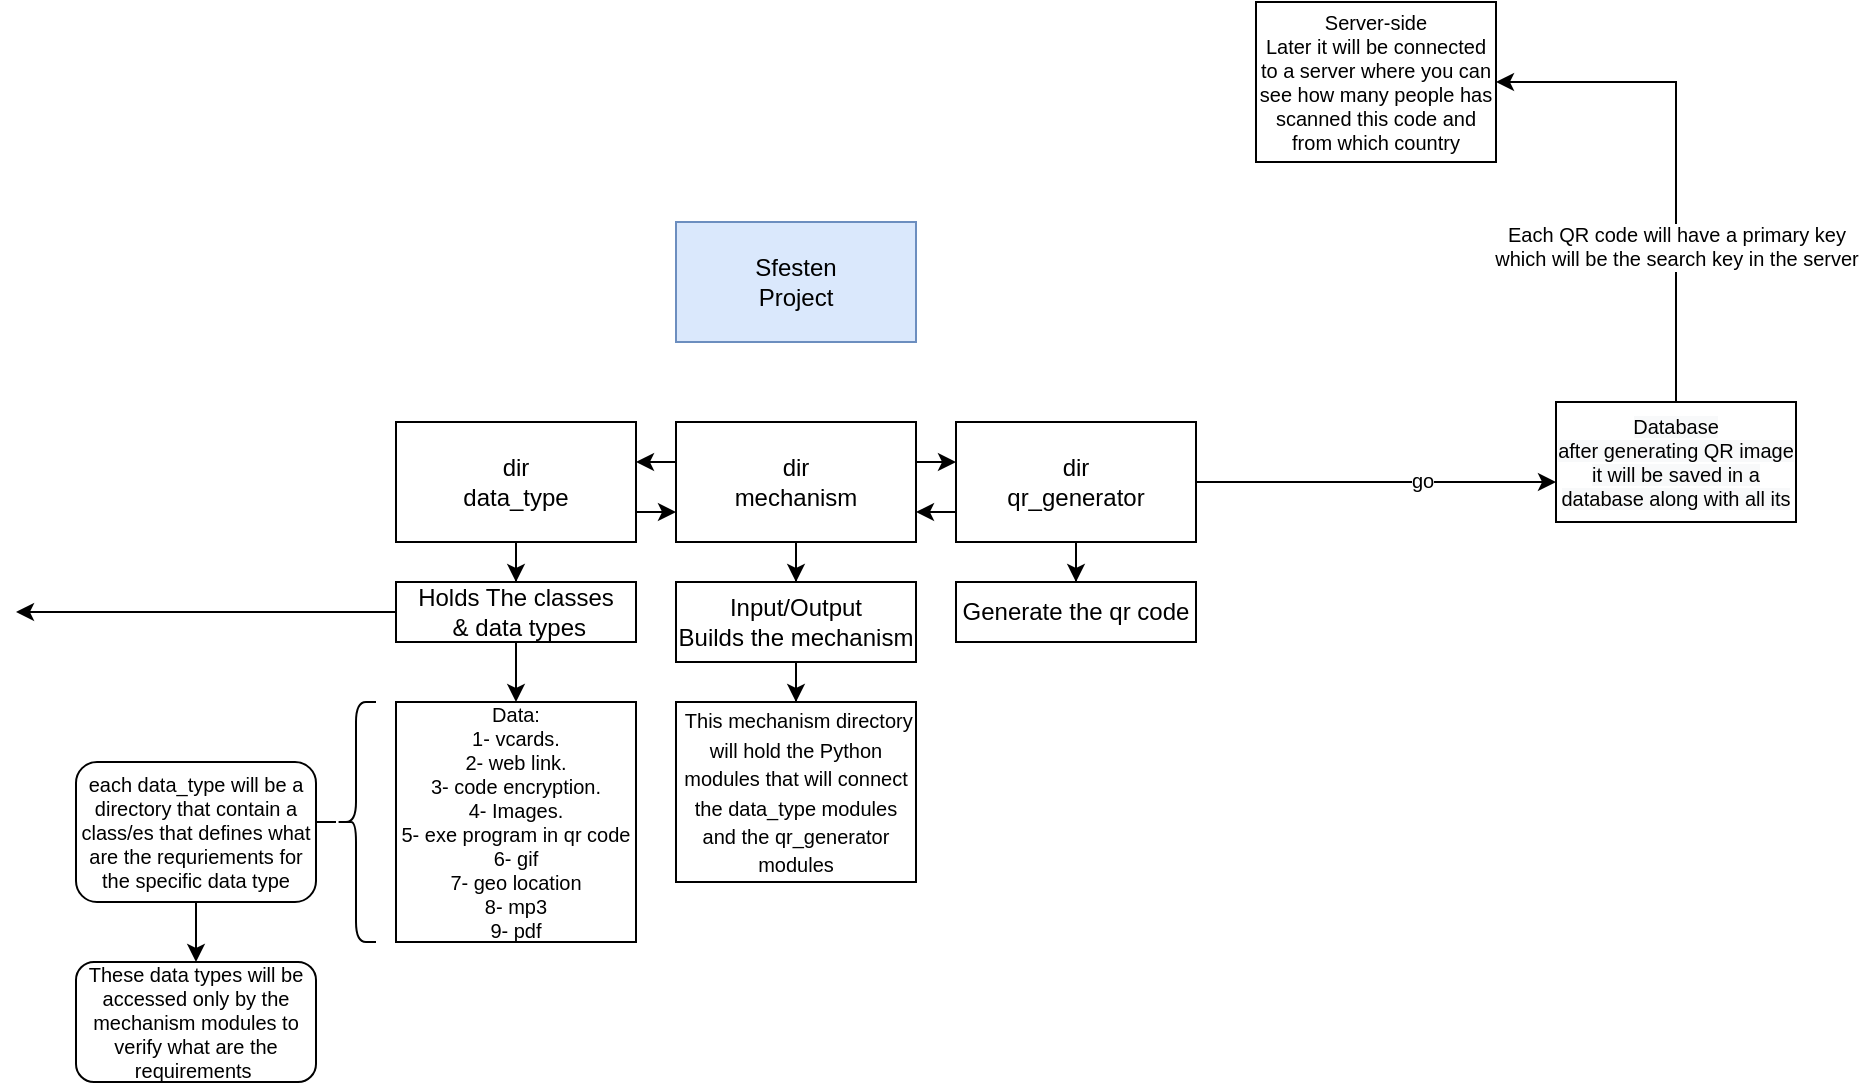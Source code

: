 <mxfile version="17.4.6" type="github">
  <diagram id="CWCnjIURfsmGZbseFLYr" name="Page-1">
    <mxGraphModel dx="1652" dy="1538" grid="1" gridSize="10" guides="1" tooltips="1" connect="1" arrows="1" fold="1" page="1" pageScale="1" pageWidth="850" pageHeight="1100" math="0" shadow="0">
      <root>
        <mxCell id="0" />
        <mxCell id="1" parent="0" />
        <mxCell id="jH8EIa96JGf7REQoZhj5-1" value="Sfesten&lt;br&gt;Project" style="rounded=0;whiteSpace=wrap;html=1;fillColor=#dae8fc;strokeColor=#6c8ebf;" parent="1" vertex="1">
          <mxGeometry x="280" y="40" width="120" height="60" as="geometry" />
        </mxCell>
        <mxCell id="jH8EIa96JGf7REQoZhj5-9" style="edgeStyle=orthogonalEdgeStyle;rounded=0;orthogonalLoop=1;jettySize=auto;html=1;exitX=1;exitY=0.75;exitDx=0;exitDy=0;entryX=0;entryY=0.75;entryDx=0;entryDy=0;" parent="1" source="jH8EIa96JGf7REQoZhj5-3" target="jH8EIa96JGf7REQoZhj5-4" edge="1">
          <mxGeometry relative="1" as="geometry" />
        </mxCell>
        <mxCell id="jH8EIa96JGf7REQoZhj5-12" style="edgeStyle=orthogonalEdgeStyle;rounded=0;orthogonalLoop=1;jettySize=auto;html=1;entryX=0.5;entryY=0;entryDx=0;entryDy=0;" parent="1" source="jH8EIa96JGf7REQoZhj5-3" target="jH8EIa96JGf7REQoZhj5-11" edge="1">
          <mxGeometry relative="1" as="geometry" />
        </mxCell>
        <mxCell id="jH8EIa96JGf7REQoZhj5-3" value="dir&lt;br&gt;data_type" style="rounded=0;whiteSpace=wrap;html=1;" parent="1" vertex="1">
          <mxGeometry x="140" y="140" width="120" height="60" as="geometry" />
        </mxCell>
        <mxCell id="jH8EIa96JGf7REQoZhj5-6" value="" style="edgeStyle=orthogonalEdgeStyle;rounded=0;orthogonalLoop=1;jettySize=auto;html=1;" parent="1" source="jH8EIa96JGf7REQoZhj5-4" target="jH8EIa96JGf7REQoZhj5-3" edge="1">
          <mxGeometry relative="1" as="geometry">
            <Array as="points">
              <mxPoint x="270" y="160" />
              <mxPoint x="270" y="160" />
            </Array>
          </mxGeometry>
        </mxCell>
        <mxCell id="jH8EIa96JGf7REQoZhj5-7" value="" style="edgeStyle=orthogonalEdgeStyle;rounded=0;orthogonalLoop=1;jettySize=auto;html=1;" parent="1" source="jH8EIa96JGf7REQoZhj5-4" target="jH8EIa96JGf7REQoZhj5-5" edge="1">
          <mxGeometry relative="1" as="geometry">
            <Array as="points">
              <mxPoint x="410" y="160" />
              <mxPoint x="410" y="160" />
            </Array>
          </mxGeometry>
        </mxCell>
        <mxCell id="jH8EIa96JGf7REQoZhj5-16" value="" style="edgeStyle=orthogonalEdgeStyle;rounded=0;orthogonalLoop=1;jettySize=auto;html=1;" parent="1" source="jH8EIa96JGf7REQoZhj5-4" target="jH8EIa96JGf7REQoZhj5-15" edge="1">
          <mxGeometry relative="1" as="geometry" />
        </mxCell>
        <mxCell id="jH8EIa96JGf7REQoZhj5-4" value="dir&lt;br&gt;mechanism" style="rounded=0;whiteSpace=wrap;html=1;" parent="1" vertex="1">
          <mxGeometry x="280" y="140" width="120" height="60" as="geometry" />
        </mxCell>
        <mxCell id="jH8EIa96JGf7REQoZhj5-8" style="edgeStyle=orthogonalEdgeStyle;rounded=0;orthogonalLoop=1;jettySize=auto;html=1;exitX=0;exitY=0.75;exitDx=0;exitDy=0;entryX=1;entryY=0.75;entryDx=0;entryDy=0;" parent="1" source="jH8EIa96JGf7REQoZhj5-5" target="jH8EIa96JGf7REQoZhj5-4" edge="1">
          <mxGeometry relative="1" as="geometry" />
        </mxCell>
        <mxCell id="jH8EIa96JGf7REQoZhj5-14" value="" style="edgeStyle=orthogonalEdgeStyle;rounded=0;orthogonalLoop=1;jettySize=auto;html=1;" parent="1" source="jH8EIa96JGf7REQoZhj5-5" target="jH8EIa96JGf7REQoZhj5-13" edge="1">
          <mxGeometry relative="1" as="geometry" />
        </mxCell>
        <mxCell id="mbIorze7_O7tJuvx43zC-6" value="" style="edgeStyle=orthogonalEdgeStyle;rounded=0;orthogonalLoop=1;jettySize=auto;html=1;fontSize=10;" edge="1" parent="1" source="jH8EIa96JGf7REQoZhj5-5">
          <mxGeometry relative="1" as="geometry">
            <mxPoint x="720" y="170" as="targetPoint" />
            <Array as="points">
              <mxPoint x="680" y="170" />
              <mxPoint x="680" y="170" />
            </Array>
          </mxGeometry>
        </mxCell>
        <mxCell id="mbIorze7_O7tJuvx43zC-7" value="go" style="edgeLabel;html=1;align=center;verticalAlign=middle;resizable=0;points=[];fontSize=10;" vertex="1" connectable="0" parent="mbIorze7_O7tJuvx43zC-6">
          <mxGeometry x="0.248" y="1" relative="1" as="geometry">
            <mxPoint as="offset" />
          </mxGeometry>
        </mxCell>
        <mxCell id="jH8EIa96JGf7REQoZhj5-5" value="dir&lt;br&gt;qr_generator" style="rounded=0;whiteSpace=wrap;html=1;" parent="1" vertex="1">
          <mxGeometry x="420" y="140" width="120" height="60" as="geometry" />
        </mxCell>
        <mxCell id="jH8EIa96JGf7REQoZhj5-17" style="edgeStyle=orthogonalEdgeStyle;rounded=0;orthogonalLoop=1;jettySize=auto;html=1;exitX=0;exitY=0.5;exitDx=0;exitDy=0;" parent="1" source="jH8EIa96JGf7REQoZhj5-11" edge="1">
          <mxGeometry relative="1" as="geometry">
            <mxPoint x="-50" y="235" as="targetPoint" />
          </mxGeometry>
        </mxCell>
        <mxCell id="mbIorze7_O7tJuvx43zC-12" value="" style="edgeStyle=orthogonalEdgeStyle;rounded=0;orthogonalLoop=1;jettySize=auto;html=1;fontSize=10;" edge="1" parent="1" source="jH8EIa96JGf7REQoZhj5-11" target="mbIorze7_O7tJuvx43zC-11">
          <mxGeometry relative="1" as="geometry" />
        </mxCell>
        <mxCell id="jH8EIa96JGf7REQoZhj5-11" value="Holds The classes&lt;br&gt;&amp;nbsp;&amp;amp; data types" style="rounded=0;whiteSpace=wrap;html=1;" parent="1" vertex="1">
          <mxGeometry x="140" y="220" width="120" height="30" as="geometry" />
        </mxCell>
        <mxCell id="jH8EIa96JGf7REQoZhj5-13" value="Generate the qr code" style="rounded=0;whiteSpace=wrap;html=1;" parent="1" vertex="1">
          <mxGeometry x="420" y="220" width="120" height="30" as="geometry" />
        </mxCell>
        <mxCell id="mbIorze7_O7tJuvx43zC-4" value="" style="edgeStyle=orthogonalEdgeStyle;rounded=0;orthogonalLoop=1;jettySize=auto;html=1;" edge="1" parent="1" source="jH8EIa96JGf7REQoZhj5-15" target="mbIorze7_O7tJuvx43zC-3">
          <mxGeometry relative="1" as="geometry" />
        </mxCell>
        <mxCell id="jH8EIa96JGf7REQoZhj5-15" value="Input/Output&lt;br&gt;Builds the mechanism" style="rounded=0;whiteSpace=wrap;html=1;" parent="1" vertex="1">
          <mxGeometry x="280" y="220" width="120" height="40" as="geometry" />
        </mxCell>
        <mxCell id="mbIorze7_O7tJuvx43zC-3" value="&lt;span style=&quot;font-size: 10px&quot;&gt;&amp;nbsp;This mechanism directory will hold the Python modules that will connect the data_type modules and the qr_generator modules&lt;/span&gt;" style="whiteSpace=wrap;html=1;rounded=0;" vertex="1" parent="1">
          <mxGeometry x="280" y="280" width="120" height="90" as="geometry" />
        </mxCell>
        <mxCell id="mbIorze7_O7tJuvx43zC-10" style="edgeStyle=orthogonalEdgeStyle;rounded=0;orthogonalLoop=1;jettySize=auto;html=1;exitX=0.5;exitY=0;exitDx=0;exitDy=0;entryX=1;entryY=0.5;entryDx=0;entryDy=0;fontSize=10;" edge="1" parent="1" source="mbIorze7_O7tJuvx43zC-8" target="mbIorze7_O7tJuvx43zC-9">
          <mxGeometry relative="1" as="geometry" />
        </mxCell>
        <mxCell id="mbIorze7_O7tJuvx43zC-19" value="Each QR code will have a primary key &lt;br&gt;which will be the search key in the server" style="edgeLabel;html=1;align=center;verticalAlign=middle;resizable=0;points=[];fontSize=10;" vertex="1" connectable="0" parent="mbIorze7_O7tJuvx43zC-10">
          <mxGeometry x="-0.376" relative="1" as="geometry">
            <mxPoint as="offset" />
          </mxGeometry>
        </mxCell>
        <mxCell id="mbIorze7_O7tJuvx43zC-8" value="&lt;span style=&quot;color: rgb(0 , 0 , 0) ; font-family: &amp;#34;helvetica&amp;#34; ; font-size: 10px ; font-style: normal ; font-weight: 400 ; letter-spacing: normal ; text-align: center ; text-indent: 0px ; text-transform: none ; word-spacing: 0px ; background-color: rgb(248 , 249 , 250) ; display: inline ; float: none&quot;&gt;Database&lt;/span&gt;&lt;br style=&quot;color: rgb(0 , 0 , 0) ; font-family: &amp;#34;helvetica&amp;#34; ; font-size: 10px ; font-style: normal ; font-weight: 400 ; letter-spacing: normal ; text-align: center ; text-indent: 0px ; text-transform: none ; word-spacing: 0px ; background-color: rgb(248 , 249 , 250)&quot;&gt;&lt;span style=&quot;color: rgb(0 , 0 , 0) ; font-family: &amp;#34;helvetica&amp;#34; ; font-size: 10px ; font-style: normal ; font-weight: 400 ; letter-spacing: normal ; text-align: center ; text-indent: 0px ; text-transform: none ; word-spacing: 0px ; background-color: rgb(248 , 249 , 250) ; display: inline ; float: none&quot;&gt;after generating QR image it will be saved in a database along with all its&lt;br&gt;&lt;/span&gt;" style="rounded=0;whiteSpace=wrap;html=1;fontSize=10;" vertex="1" parent="1">
          <mxGeometry x="720" y="130" width="120" height="60" as="geometry" />
        </mxCell>
        <mxCell id="mbIorze7_O7tJuvx43zC-9" value="Server-side&lt;br&gt;Later it will be connected to a server where you can see how many people has scanned this code and from which country" style="rounded=0;whiteSpace=wrap;html=1;fontSize=10;" vertex="1" parent="1">
          <mxGeometry x="570" y="-70" width="120" height="80" as="geometry" />
        </mxCell>
        <mxCell id="mbIorze7_O7tJuvx43zC-11" value="Data:&lt;br&gt;1- vcards.&lt;br&gt;2- web link.&lt;br&gt;3- code encryption.&lt;br&gt;4- Images.&lt;br&gt;5- exe program in qr code&lt;br&gt;6- gif&lt;br&gt;7- geo location&lt;br&gt;8- mp3&lt;br&gt;9- pdf&lt;br&gt;" style="rounded=0;whiteSpace=wrap;html=1;fontSize=10;" vertex="1" parent="1">
          <mxGeometry x="140" y="280" width="120" height="120" as="geometry" />
        </mxCell>
        <mxCell id="mbIorze7_O7tJuvx43zC-16" value="" style="edgeStyle=orthogonalEdgeStyle;rounded=0;orthogonalLoop=1;jettySize=auto;html=1;fontSize=10;" edge="1" parent="1" source="mbIorze7_O7tJuvx43zC-13" target="mbIorze7_O7tJuvx43zC-15">
          <mxGeometry relative="1" as="geometry" />
        </mxCell>
        <mxCell id="mbIorze7_O7tJuvx43zC-13" value="" style="shape=curlyBracket;whiteSpace=wrap;html=1;rounded=1;fontSize=10;" vertex="1" parent="1">
          <mxGeometry x="110" y="280" width="20" height="120" as="geometry" />
        </mxCell>
        <mxCell id="mbIorze7_O7tJuvx43zC-18" value="" style="edgeStyle=orthogonalEdgeStyle;rounded=0;orthogonalLoop=1;jettySize=auto;html=1;fontSize=10;" edge="1" parent="1" source="mbIorze7_O7tJuvx43zC-15" target="mbIorze7_O7tJuvx43zC-17">
          <mxGeometry relative="1" as="geometry" />
        </mxCell>
        <mxCell id="mbIorze7_O7tJuvx43zC-15" value="each data_type will be a directory that contain a class/es that defines what are the requriements for the specific data type" style="whiteSpace=wrap;html=1;fontSize=10;rounded=1;" vertex="1" parent="1">
          <mxGeometry x="-20" y="310" width="120" height="70" as="geometry" />
        </mxCell>
        <mxCell id="mbIorze7_O7tJuvx43zC-17" value="These data types will be accessed only by the mechanism modules to verify what are the requirements&amp;nbsp;" style="whiteSpace=wrap;html=1;fontSize=10;rounded=1;" vertex="1" parent="1">
          <mxGeometry x="-20" y="410" width="120" height="60" as="geometry" />
        </mxCell>
      </root>
    </mxGraphModel>
  </diagram>
</mxfile>
